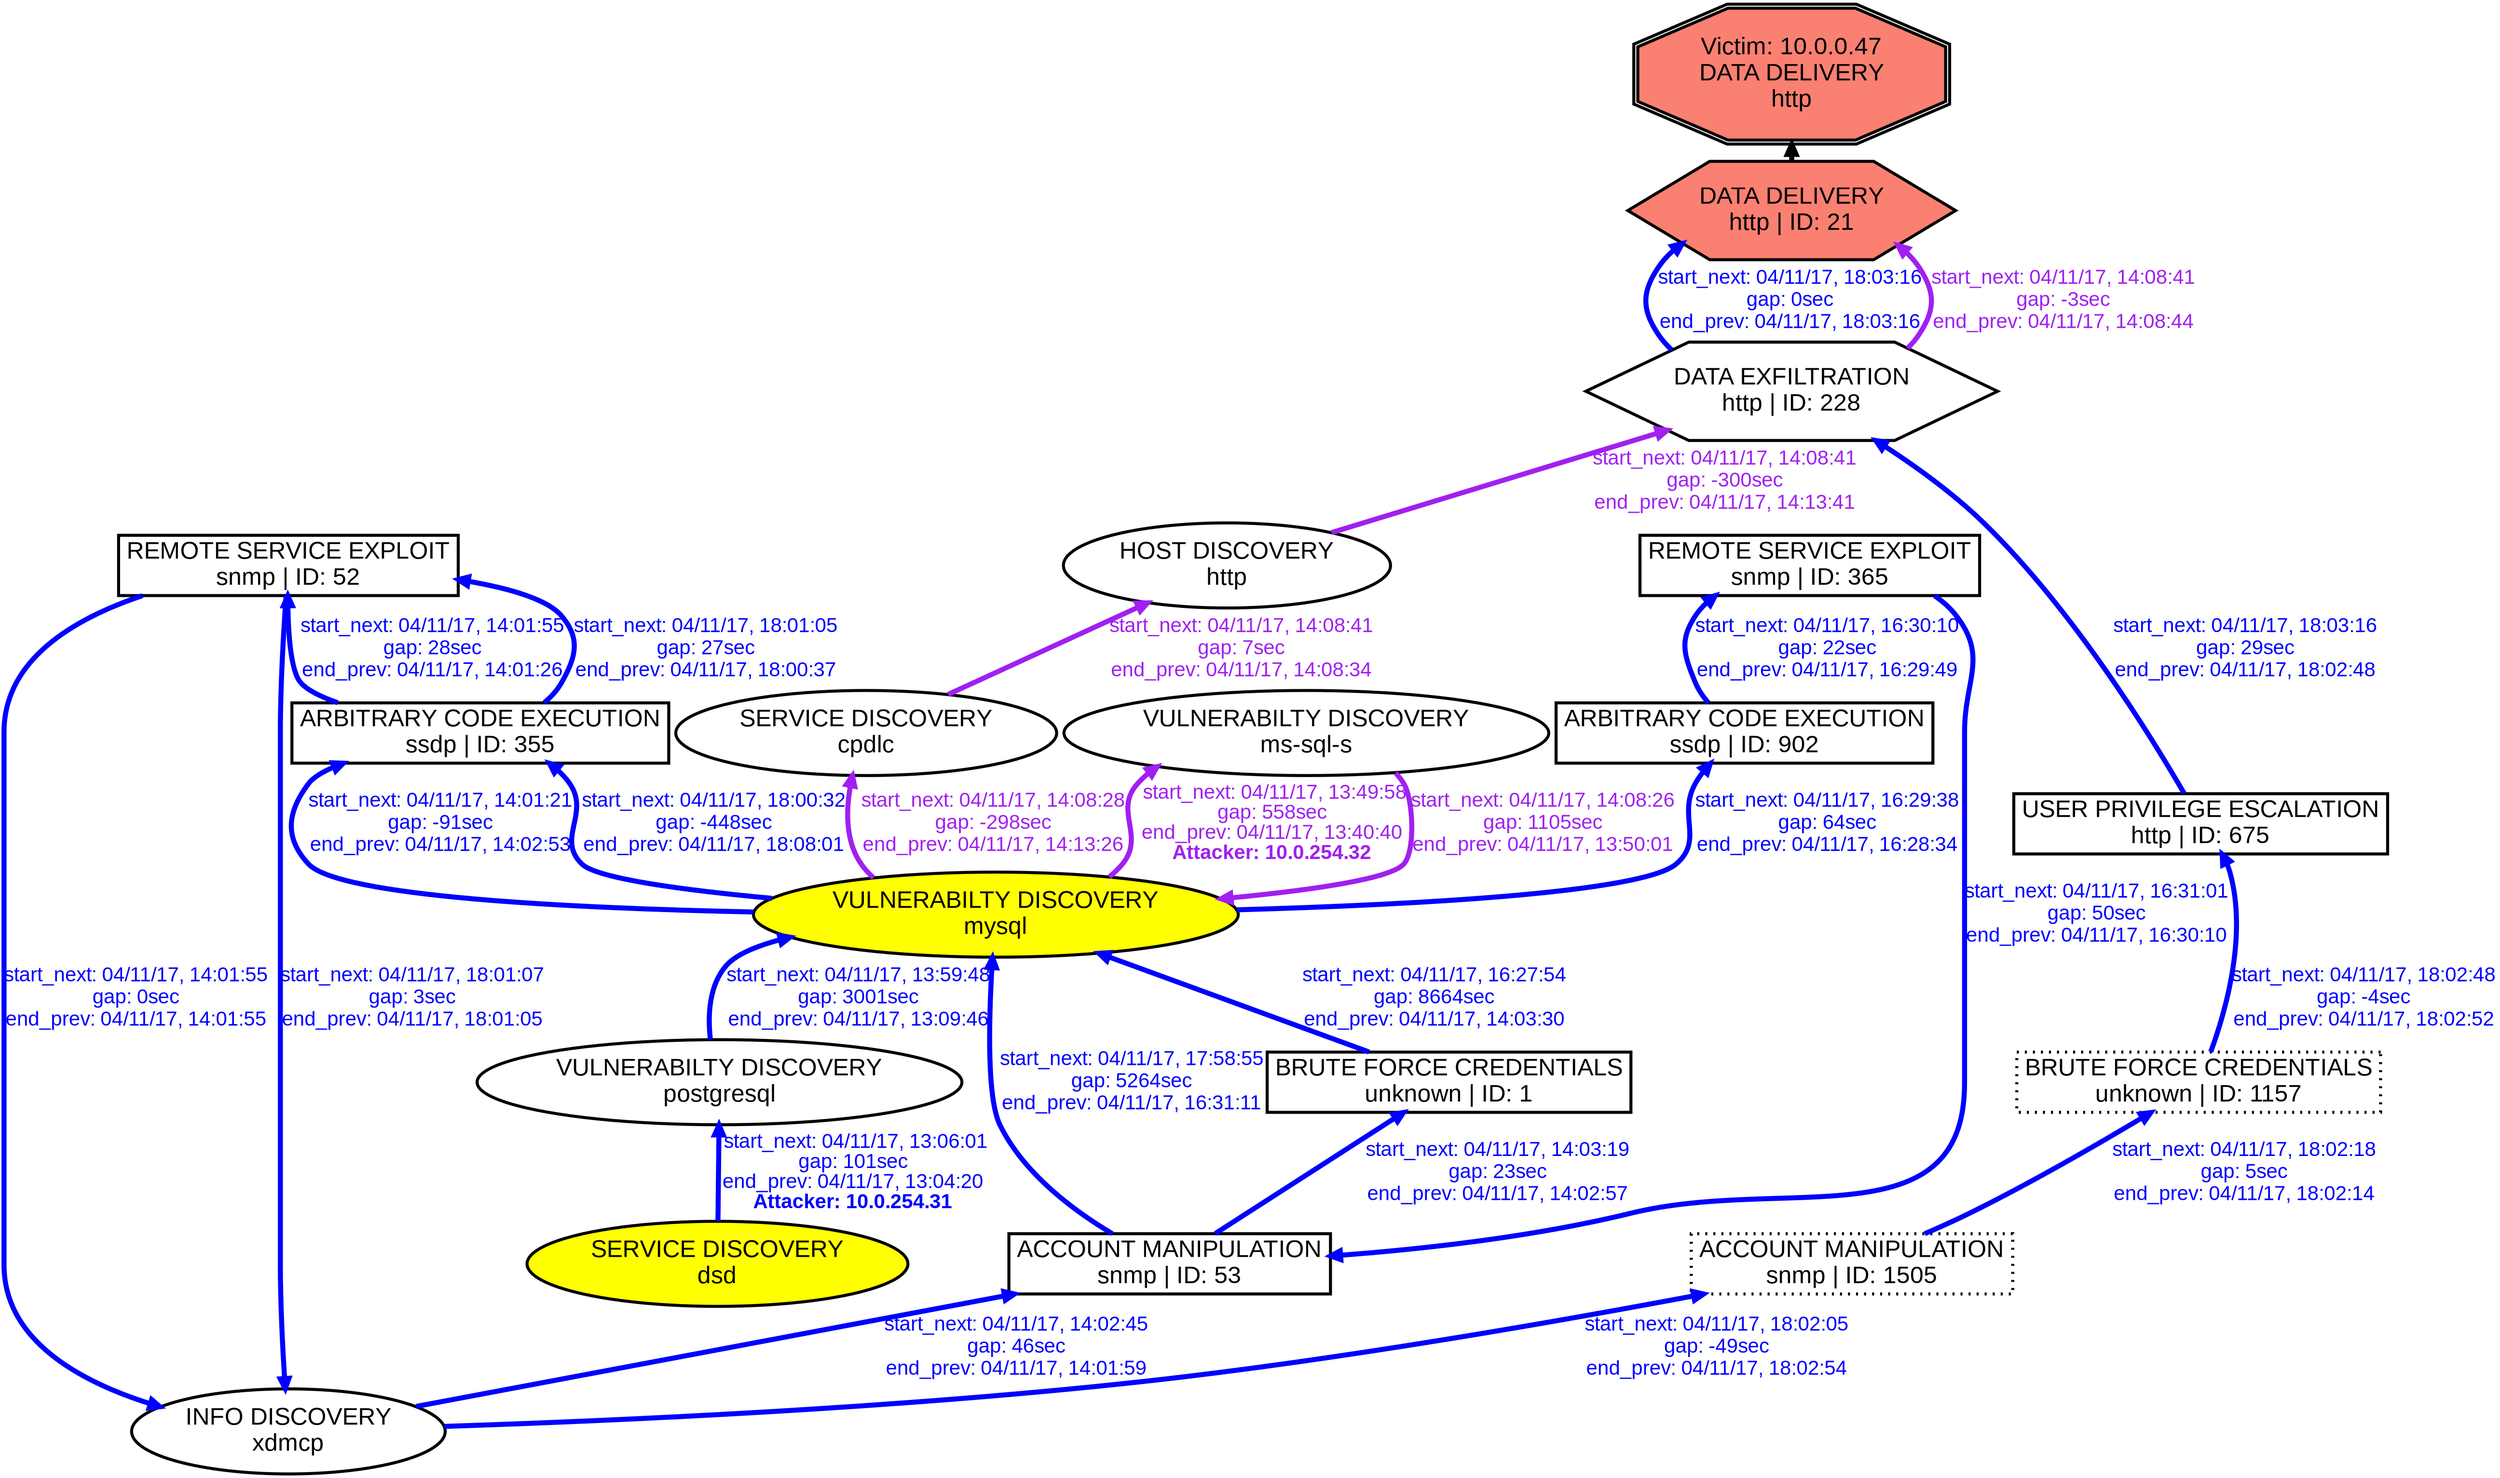 digraph DATADELIVERYhttp {
rankdir="BT"; 
 graph [ nodesep="0.1", ranksep="0.02"] 
 node [ fontname=Arial, fontsize=24,penwidth=3]; 
 edge [ fontname=Arial, fontsize=20,penwidth=5 ];
"Victim: 10.0.0.47
DATA DELIVERY
http" [shape=doubleoctagon, style=filled, fillcolor=salmon];
{ rank = max; "Victim: 10.0.0.47
DATA DELIVERY
http"}
"DATA DELIVERY
http | ID: 21" -> "Victim: 10.0.0.47
DATA DELIVERY
http"
"DATA DELIVERY
http | ID: 21" [style=filled, fillcolor= salmon]
{ rank=same; "DATA DELIVERY
http | ID: 21"}
"SERVICE DISCOVERY
dsd" [style=filled, fillcolor= yellow]
"SERVICE DISCOVERY
dsd" -> "VULNERABILTY DISCOVERY
postgresql" [ color=blue] [label=<<font color="blue"> start_next: 04/11/17, 13:06:01<br/>gap: 101sec<br/>end_prev: 04/11/17, 13:04:20</font><br/><font color="blue"><b>Attacker: 10.0.254.31</b></font>>]
"VULNERABILTY DISCOVERY
postgresql" -> "VULNERABILTY DISCOVERY
mysql" [ label="start_next: 04/11/17, 13:59:48
gap: 3001sec
end_prev: 04/11/17, 13:09:46"][ fontcolor="blue" color=blue]
"VULNERABILTY DISCOVERY
mysql" -> "ARBITRARY CODE EXECUTION
ssdp | ID: 355" [ label="start_next: 04/11/17, 14:01:21
gap: -91sec
end_prev: 04/11/17, 14:02:53"][ fontcolor="blue" color=blue]
"ARBITRARY CODE EXECUTION
ssdp | ID: 355" -> "REMOTE SERVICE EXPLOIT
snmp | ID: 52" [ label="start_next: 04/11/17, 14:01:55
gap: 28sec
end_prev: 04/11/17, 14:01:26"][ fontcolor="blue" color=blue]
"REMOTE SERVICE EXPLOIT
snmp | ID: 52" -> "INFO DISCOVERY
xdmcp" [ label="start_next: 04/11/17, 14:01:55
gap: 0sec
end_prev: 04/11/17, 14:01:55"][ fontcolor="blue" color=blue]
"INFO DISCOVERY
xdmcp" -> "ACCOUNT MANIPULATION
snmp | ID: 53" [ label="start_next: 04/11/17, 14:02:45
gap: 46sec
end_prev: 04/11/17, 14:01:59"][ fontcolor="blue" color=blue]
"ACCOUNT MANIPULATION
snmp | ID: 53" -> "BRUTE FORCE CREDENTIALS
unknown | ID: 1" [ label="start_next: 04/11/17, 14:03:19
gap: 23sec
end_prev: 04/11/17, 14:02:57"][ fontcolor="blue" color=blue]
"BRUTE FORCE CREDENTIALS
unknown | ID: 1" -> "VULNERABILTY DISCOVERY
mysql" [ label="start_next: 04/11/17, 16:27:54
gap: 8664sec
end_prev: 04/11/17, 14:03:30"][ fontcolor="blue" color=blue]
"VULNERABILTY DISCOVERY
mysql" -> "ARBITRARY CODE EXECUTION
ssdp | ID: 902" [ label="start_next: 04/11/17, 16:29:38
gap: 64sec
end_prev: 04/11/17, 16:28:34"][ fontcolor="blue" color=blue]
"ARBITRARY CODE EXECUTION
ssdp | ID: 902" -> "REMOTE SERVICE EXPLOIT
snmp | ID: 365" [ label="start_next: 04/11/17, 16:30:10
gap: 22sec
end_prev: 04/11/17, 16:29:49"][ fontcolor="blue" color=blue]
"REMOTE SERVICE EXPLOIT
snmp | ID: 365" -> "ACCOUNT MANIPULATION
snmp | ID: 53" [ label="start_next: 04/11/17, 16:31:01
gap: 50sec
end_prev: 04/11/17, 16:30:10"][ fontcolor="blue" color=blue]
"ACCOUNT MANIPULATION
snmp | ID: 53" -> "VULNERABILTY DISCOVERY
mysql" [ label="start_next: 04/11/17, 17:58:55
gap: 5264sec
end_prev: 04/11/17, 16:31:11"][ fontcolor="blue" color=blue]
"VULNERABILTY DISCOVERY
mysql" -> "ARBITRARY CODE EXECUTION
ssdp | ID: 355" [ label="start_next: 04/11/17, 18:00:32
gap: -448sec
end_prev: 04/11/17, 18:08:01"][ fontcolor="blue" color=blue]
"ARBITRARY CODE EXECUTION
ssdp | ID: 355" -> "REMOTE SERVICE EXPLOIT
snmp | ID: 52" [ label="start_next: 04/11/17, 18:01:05
gap: 27sec
end_prev: 04/11/17, 18:00:37"][ fontcolor="blue" color=blue]
"REMOTE SERVICE EXPLOIT
snmp | ID: 52" -> "INFO DISCOVERY
xdmcp" [ label="start_next: 04/11/17, 18:01:07
gap: 3sec
end_prev: 04/11/17, 18:01:05"][ fontcolor="blue" color=blue]
"INFO DISCOVERY
xdmcp" -> "ACCOUNT MANIPULATION
snmp | ID: 1505" [ label="start_next: 04/11/17, 18:02:05
gap: -49sec
end_prev: 04/11/17, 18:02:54"][ fontcolor="blue" color=blue]
"ACCOUNT MANIPULATION
snmp | ID: 1505" -> "BRUTE FORCE CREDENTIALS
unknown | ID: 1157" [ label="start_next: 04/11/17, 18:02:18
gap: 5sec
end_prev: 04/11/17, 18:02:14"][ fontcolor="blue" color=blue]
"BRUTE FORCE CREDENTIALS
unknown | ID: 1157" -> "USER PRIVILEGE ESCALATION
http | ID: 675" [ label="start_next: 04/11/17, 18:02:48
gap: -4sec
end_prev: 04/11/17, 18:02:52"][ fontcolor="blue" color=blue]
"USER PRIVILEGE ESCALATION
http | ID: 675" -> "DATA EXFILTRATION
http | ID: 228" [ label="start_next: 04/11/17, 18:03:16
gap: 29sec
end_prev: 04/11/17, 18:02:48"][ fontcolor="blue" color=blue]
"DATA EXFILTRATION
http | ID: 228" -> "DATA DELIVERY
http | ID: 21" [ label="start_next: 04/11/17, 18:03:16
gap: 0sec
end_prev: 04/11/17, 18:03:16"][ fontcolor="blue" color=blue]
"VULNERABILTY DISCOVERY
mysql" [style=filled, fillcolor= yellow]
"VULNERABILTY DISCOVERY
mysql" -> "VULNERABILTY DISCOVERY
ms-sql-s" [ color=purple] [label=<<font color="purple"> start_next: 04/11/17, 13:49:58<br/>gap: 558sec<br/>end_prev: 04/11/17, 13:40:40</font><br/><font color="purple"><b>Attacker: 10.0.254.32</b></font>>]
"VULNERABILTY DISCOVERY
ms-sql-s" -> "VULNERABILTY DISCOVERY
mysql" [ label="start_next: 04/11/17, 14:08:26
gap: 1105sec
end_prev: 04/11/17, 13:50:01"][ fontcolor="purple" color=purple]
"VULNERABILTY DISCOVERY
mysql" -> "SERVICE DISCOVERY
cpdlc" [ label="start_next: 04/11/17, 14:08:28
gap: -298sec
end_prev: 04/11/17, 14:13:26"][ fontcolor="purple" color=purple]
"SERVICE DISCOVERY
cpdlc" -> "HOST DISCOVERY
http" [ label="start_next: 04/11/17, 14:08:41
gap: 7sec
end_prev: 04/11/17, 14:08:34"][ fontcolor="purple" color=purple]
"HOST DISCOVERY
http" -> "DATA EXFILTRATION
http | ID: 228" [ label="start_next: 04/11/17, 14:08:41
gap: -300sec
end_prev: 04/11/17, 14:13:41"][ fontcolor="purple" color=purple]
"DATA EXFILTRATION
http | ID: 228" -> "DATA DELIVERY
http | ID: 21" [ label="start_next: 04/11/17, 14:08:41
gap: -3sec
end_prev: 04/11/17, 14:08:44"][ fontcolor="purple" color=purple]
"SERVICE DISCOVERY
dsd" [shape=oval]
"SERVICE DISCOVERY
dsd" [tooltip="ET SCAN Potential VNC Scan 5900-5920"]
"VULNERABILTY DISCOVERY
postgresql" [shape=oval]
"VULNERABILTY DISCOVERY
postgresql" [tooltip="ET POLICY Suspicious inbound to Oracle SQL port 1521
ET POLICY Suspicious inbound to PostgreSQL port 5432"]
"VULNERABILTY DISCOVERY
mysql" [shape=oval]
"VULNERABILTY DISCOVERY
mysql" [tooltip="ET POLICY Suspicious inbound to MSSQL port 1433
ET POLICY Suspicious inbound to mySQL port 3306
ET POLICY Suspicious inbound to Oracle SQL port 1521
ET POLICY Suspicious inbound to PostgreSQL port 5432"]
"ARBITRARY CODE EXECUTION
ssdp | ID: 355" [shape=box]
"ARBITRARY CODE EXECUTION
ssdp | ID: 355" [tooltip="GPL MISC UPnP malformed advertisement"]
"REMOTE SERVICE EXPLOIT
snmp | ID: 52" [shape=box]
"REMOTE SERVICE EXPLOIT
snmp | ID: 52" [tooltip="ET SNMP Samsung Printer SNMP Hardcode RW Community String"]
"INFO DISCOVERY
xdmcp" [shape=oval]
"INFO DISCOVERY
xdmcp" [tooltip="GPL WEB_SERVER mod_gzip_status access
GPL RPC xdmcp info query"]
"ACCOUNT MANIPULATION
snmp | ID: 53" [shape=box]
"ACCOUNT MANIPULATION
snmp | ID: 53" [tooltip="GPL SNMP private access udp
GPL SNMP public access udp"]
"BRUTE FORCE CREDENTIALS
unknown | ID: 1" [shape=box]
"BRUTE FORCE CREDENTIALS
unknown | ID: 1" [tooltip="ET SCAN Multiple MySQL Login Failures Possible Brute Force Attempt"]
"ARBITRARY CODE EXECUTION
ssdp | ID: 902" [shape=box]
"ARBITRARY CODE EXECUTION
ssdp | ID: 902" [tooltip="GPL MISC UPnP malformed advertisement"]
"REMOTE SERVICE EXPLOIT
snmp | ID: 365" [shape=box]
"REMOTE SERVICE EXPLOIT
snmp | ID: 365" [tooltip="ET SNMP Samsung Printer SNMP Hardcode RW Community String"]
"ACCOUNT MANIPULATION
snmp | ID: 1505" [style="dotted", shape=box]
"ACCOUNT MANIPULATION
snmp | ID: 1505" [tooltip="GPL SNMP private access udp
GPL SNMP public access udp"]
"BRUTE FORCE CREDENTIALS
unknown | ID: 1157" [style="dotted", shape=box]
"BRUTE FORCE CREDENTIALS
unknown | ID: 1157" [tooltip="ET SCAN Multiple MySQL Login Failures Possible Brute Force Attempt"]
"USER PRIVILEGE ESCALATION
http | ID: 675" [shape=box]
"USER PRIVILEGE ESCALATION
http | ID: 675" [tooltip="ET POLICY Incoming Basic Auth Base64 HTTP Password detected unencrypted"]
"DATA EXFILTRATION
http | ID: 228" [shape=hexagon]
"DATA EXFILTRATION
http | ID: 228" [tooltip="ET WEB_SPECIFIC_APPS PHP-CGI query string parameter vulnerability
ET WEB_SERVER DD-WRT Information Disclosure Attempt"]
"DATA DELIVERY
http | ID: 21" [shape=hexagon]
"DATA DELIVERY
http | ID: 21" [tooltip="ET WEB_SERVER PHP tags in HTTP POST"]
"VULNERABILTY DISCOVERY
ms-sql-s" [shape=oval]
"VULNERABILTY DISCOVERY
ms-sql-s" [tooltip="ET POLICY Suspicious inbound to MSSQL port 1433"]
"SERVICE DISCOVERY
cpdlc" [shape=oval]
"SERVICE DISCOVERY
cpdlc" [tooltip="ET SCAN Potential VNC Scan 5800-5820
ET SCAN Potential VNC Scan 5900-5920"]
"HOST DISCOVERY
http" [shape=oval]
"HOST DISCOVERY
http" [tooltip="ET SCAN Possible Nmap User-Agent Observed
ET SCAN Nmap Scripting Engine User-Agent Detected (Nmap Scripting Engine)"]
}
